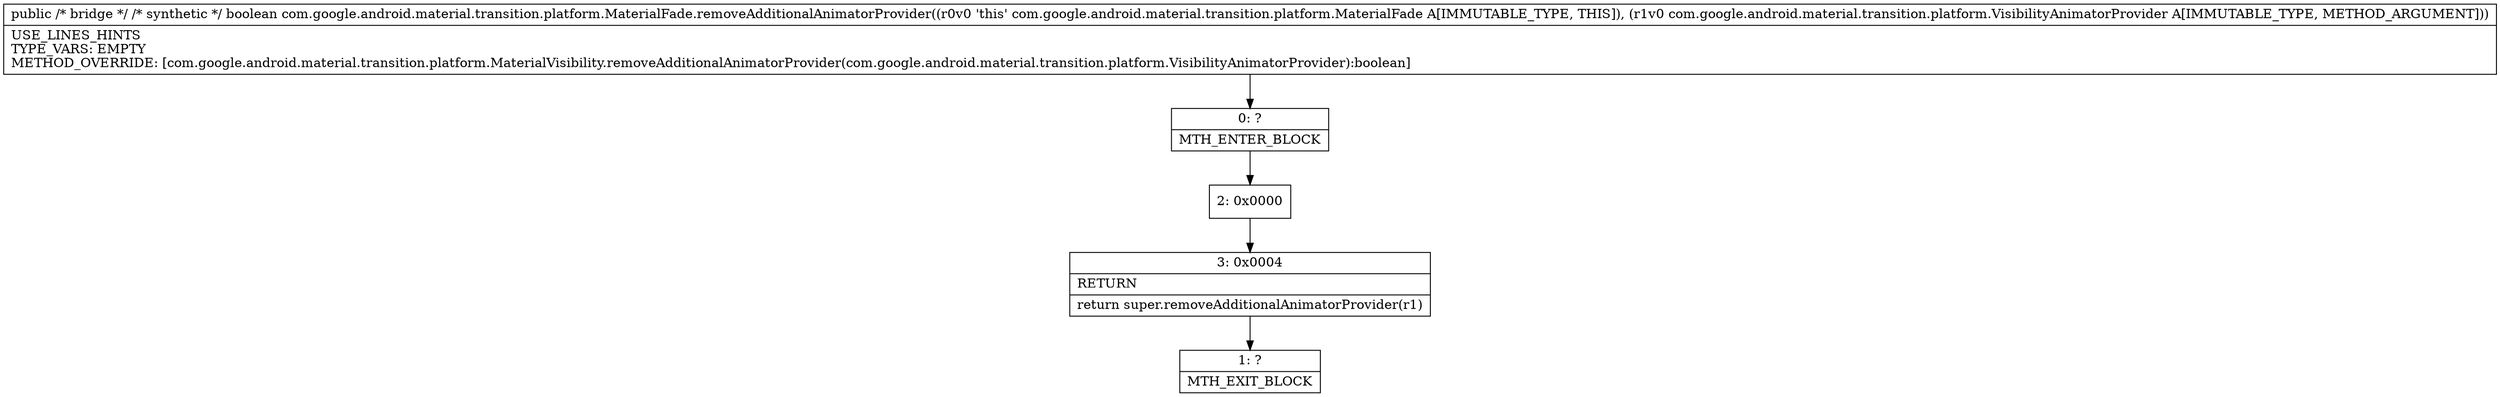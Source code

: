 digraph "CFG forcom.google.android.material.transition.platform.MaterialFade.removeAdditionalAnimatorProvider(Lcom\/google\/android\/material\/transition\/platform\/VisibilityAnimatorProvider;)Z" {
Node_0 [shape=record,label="{0\:\ ?|MTH_ENTER_BLOCK\l}"];
Node_2 [shape=record,label="{2\:\ 0x0000}"];
Node_3 [shape=record,label="{3\:\ 0x0004|RETURN\l|return super.removeAdditionalAnimatorProvider(r1)\l}"];
Node_1 [shape=record,label="{1\:\ ?|MTH_EXIT_BLOCK\l}"];
MethodNode[shape=record,label="{public \/* bridge *\/ \/* synthetic *\/ boolean com.google.android.material.transition.platform.MaterialFade.removeAdditionalAnimatorProvider((r0v0 'this' com.google.android.material.transition.platform.MaterialFade A[IMMUTABLE_TYPE, THIS]), (r1v0 com.google.android.material.transition.platform.VisibilityAnimatorProvider A[IMMUTABLE_TYPE, METHOD_ARGUMENT]))  | USE_LINES_HINTS\lTYPE_VARS: EMPTY\lMETHOD_OVERRIDE: [com.google.android.material.transition.platform.MaterialVisibility.removeAdditionalAnimatorProvider(com.google.android.material.transition.platform.VisibilityAnimatorProvider):boolean]\l}"];
MethodNode -> Node_0;Node_0 -> Node_2;
Node_2 -> Node_3;
Node_3 -> Node_1;
}

